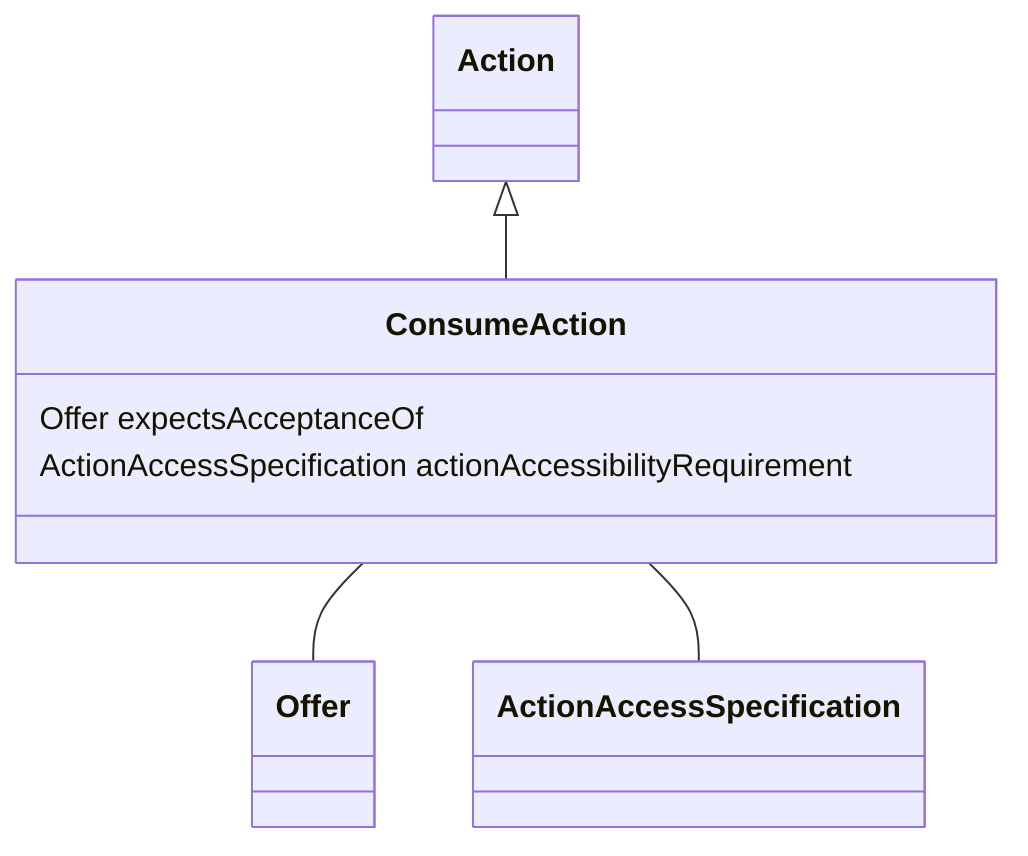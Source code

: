 classDiagram
  ConsumeAction -- Offer
ConsumeAction -- ActionAccessSpecification


Action <|-- ConsumeAction
class ConsumeAction {

  Offer expectsAcceptanceOf
  ActionAccessSpecification actionAccessibilityRequirement

}